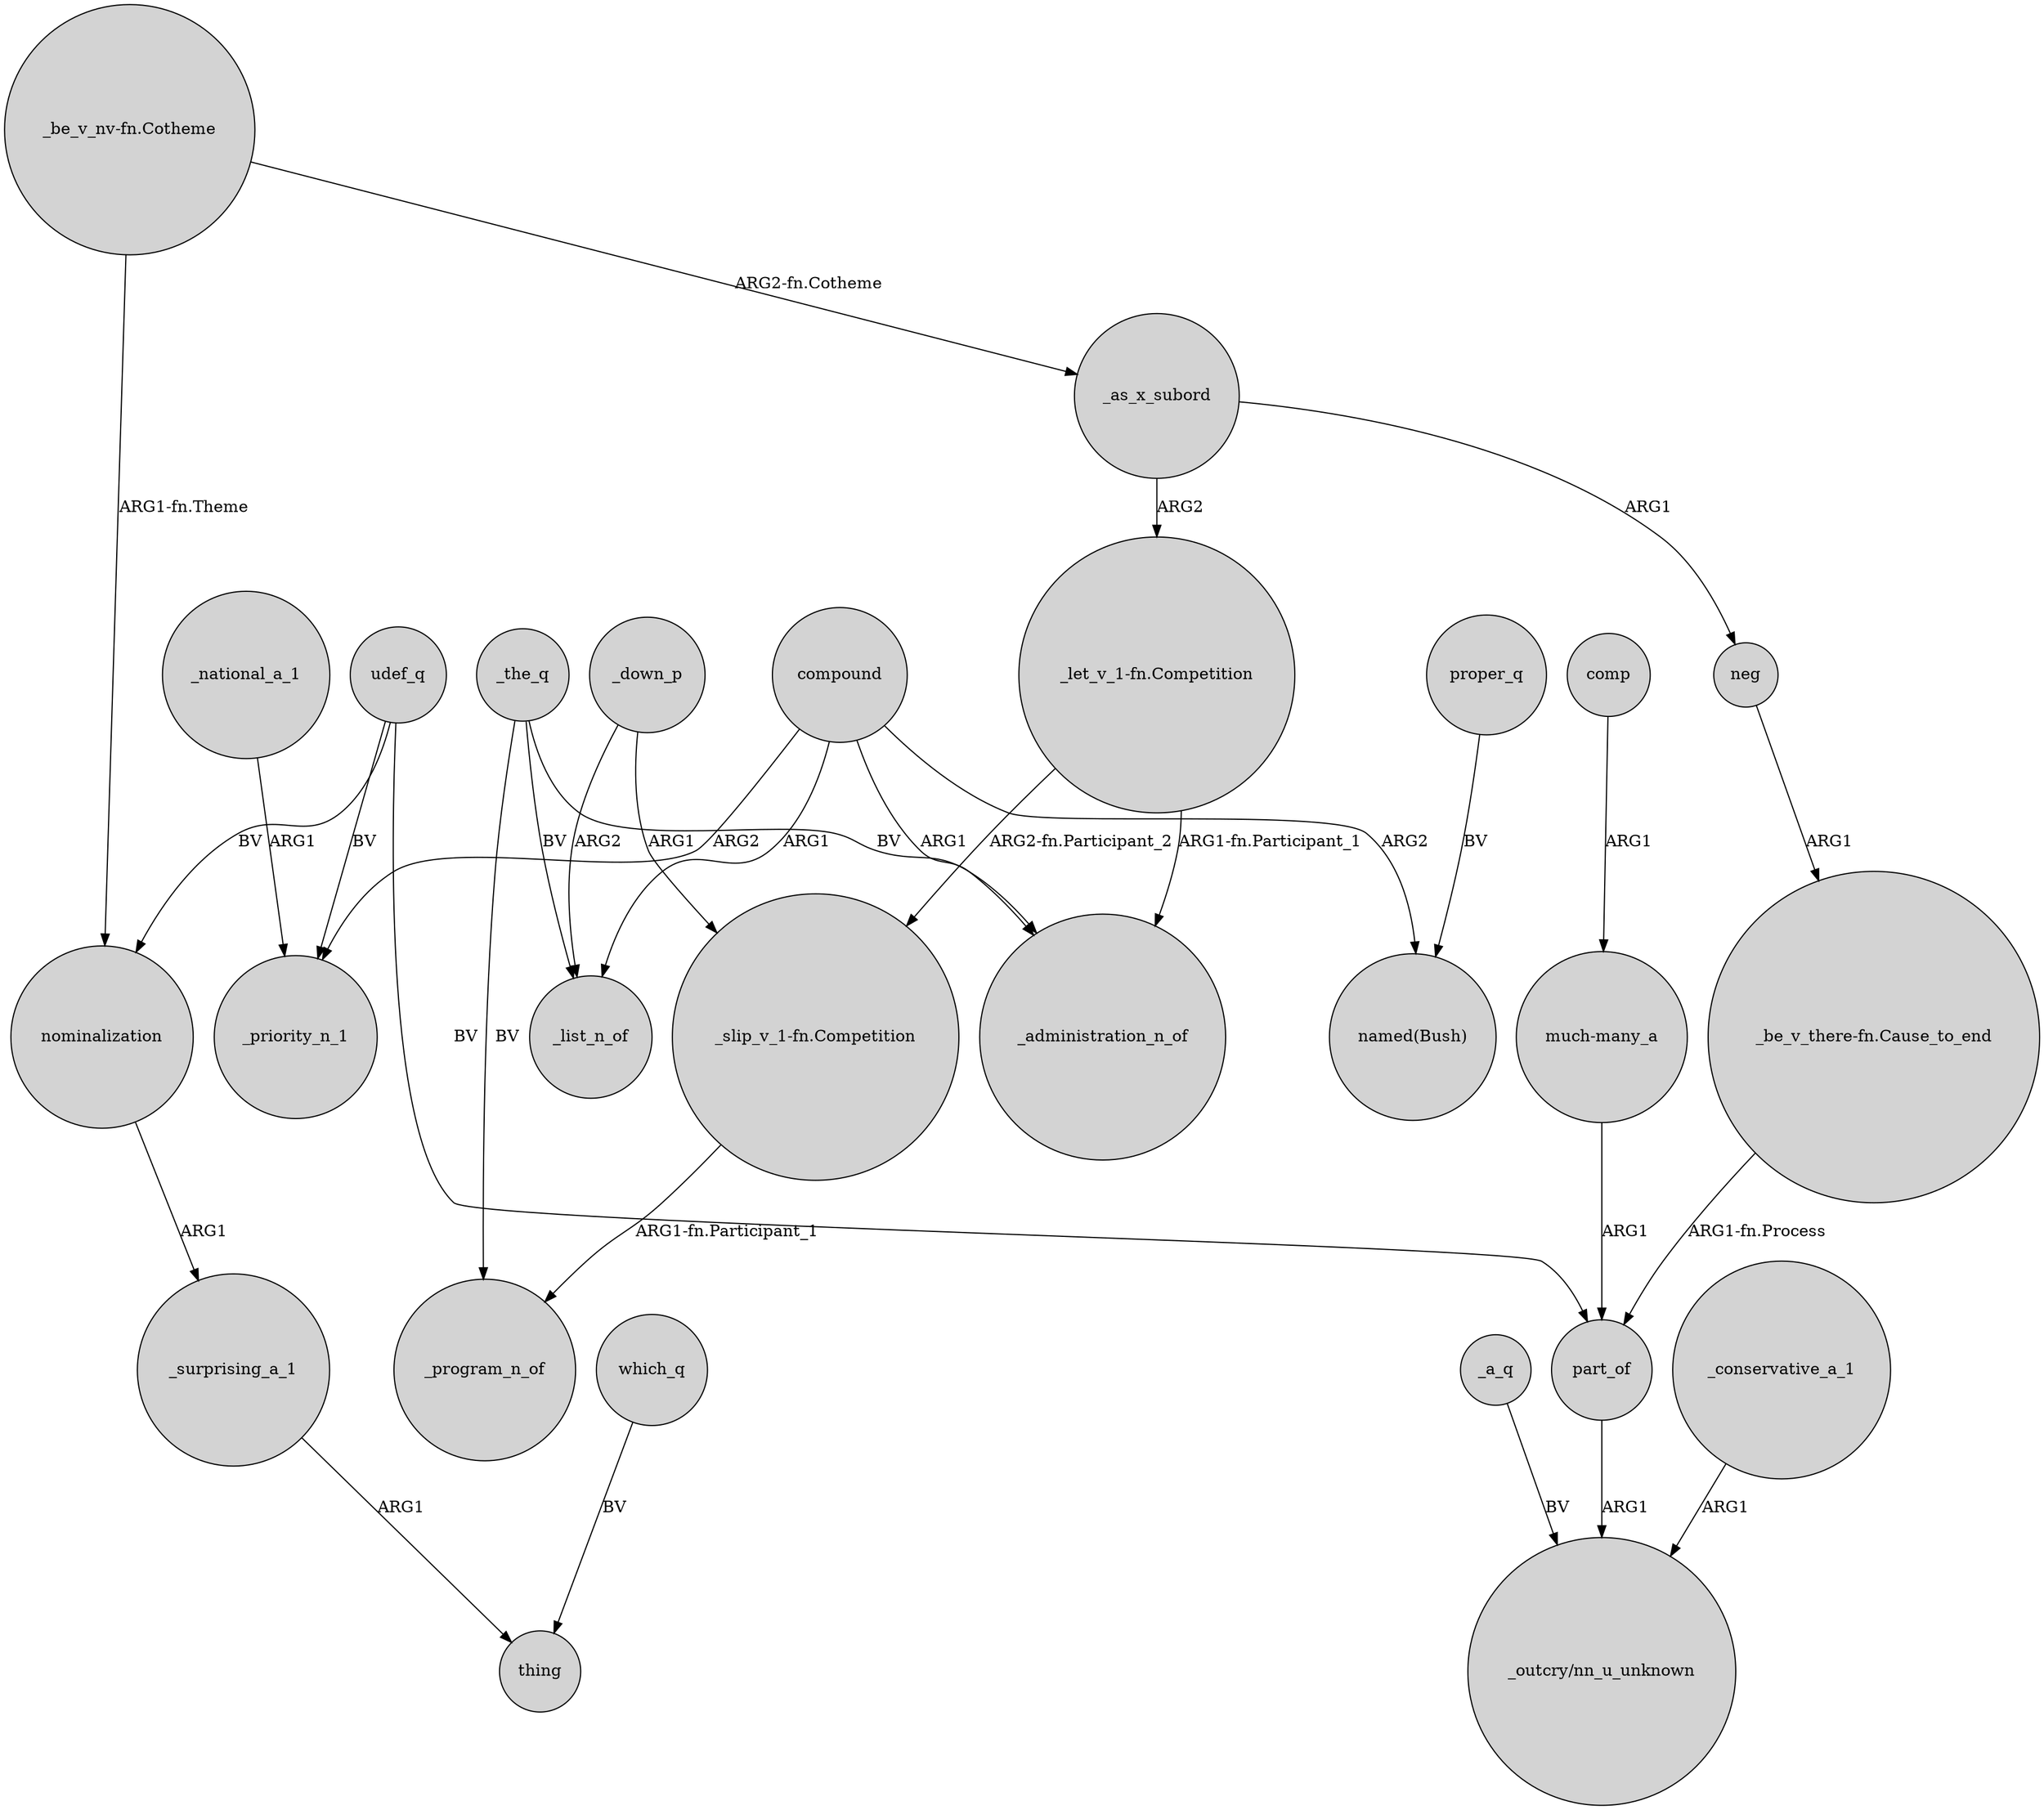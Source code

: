 digraph {
	node [shape=circle style=filled]
	udef_q -> _priority_n_1 [label=BV]
	nominalization -> _surprising_a_1 [label=ARG1]
	_conservative_a_1 -> "_outcry/nn_u_unknown" [label=ARG1]
	udef_q -> part_of [label=BV]
	compound -> _administration_n_of [label=ARG1]
	udef_q -> nominalization [label=BV]
	which_q -> thing [label=BV]
	"_slip_v_1-fn.Competition" -> _program_n_of [label="ARG1-fn.Participant_1"]
	_a_q -> "_outcry/nn_u_unknown" [label=BV]
	neg -> "_be_v_there-fn.Cause_to_end" [label=ARG1]
	_surprising_a_1 -> thing [label=ARG1]
	comp -> "much-many_a" [label=ARG1]
	proper_q -> "named(Bush)" [label=BV]
	compound -> "named(Bush)" [label=ARG2]
	_as_x_subord -> neg [label=ARG1]
	_down_p -> _list_n_of [label=ARG2]
	compound -> _priority_n_1 [label=ARG2]
	_national_a_1 -> _priority_n_1 [label=ARG1]
	"much-many_a" -> part_of [label=ARG1]
	_the_q -> _program_n_of [label=BV]
	_as_x_subord -> "_let_v_1-fn.Competition" [label=ARG2]
	part_of -> "_outcry/nn_u_unknown" [label=ARG1]
	"_be_v_nv-fn.Cotheme" -> _as_x_subord [label="ARG2-fn.Cotheme"]
	_down_p -> "_slip_v_1-fn.Competition" [label=ARG1]
	"_let_v_1-fn.Competition" -> _administration_n_of [label="ARG1-fn.Participant_1"]
	compound -> _list_n_of [label=ARG1]
	"_be_v_nv-fn.Cotheme" -> nominalization [label="ARG1-fn.Theme"]
	_the_q -> _list_n_of [label=BV]
	"_let_v_1-fn.Competition" -> "_slip_v_1-fn.Competition" [label="ARG2-fn.Participant_2"]
	"_be_v_there-fn.Cause_to_end" -> part_of [label="ARG1-fn.Process"]
	_the_q -> _administration_n_of [label=BV]
}
